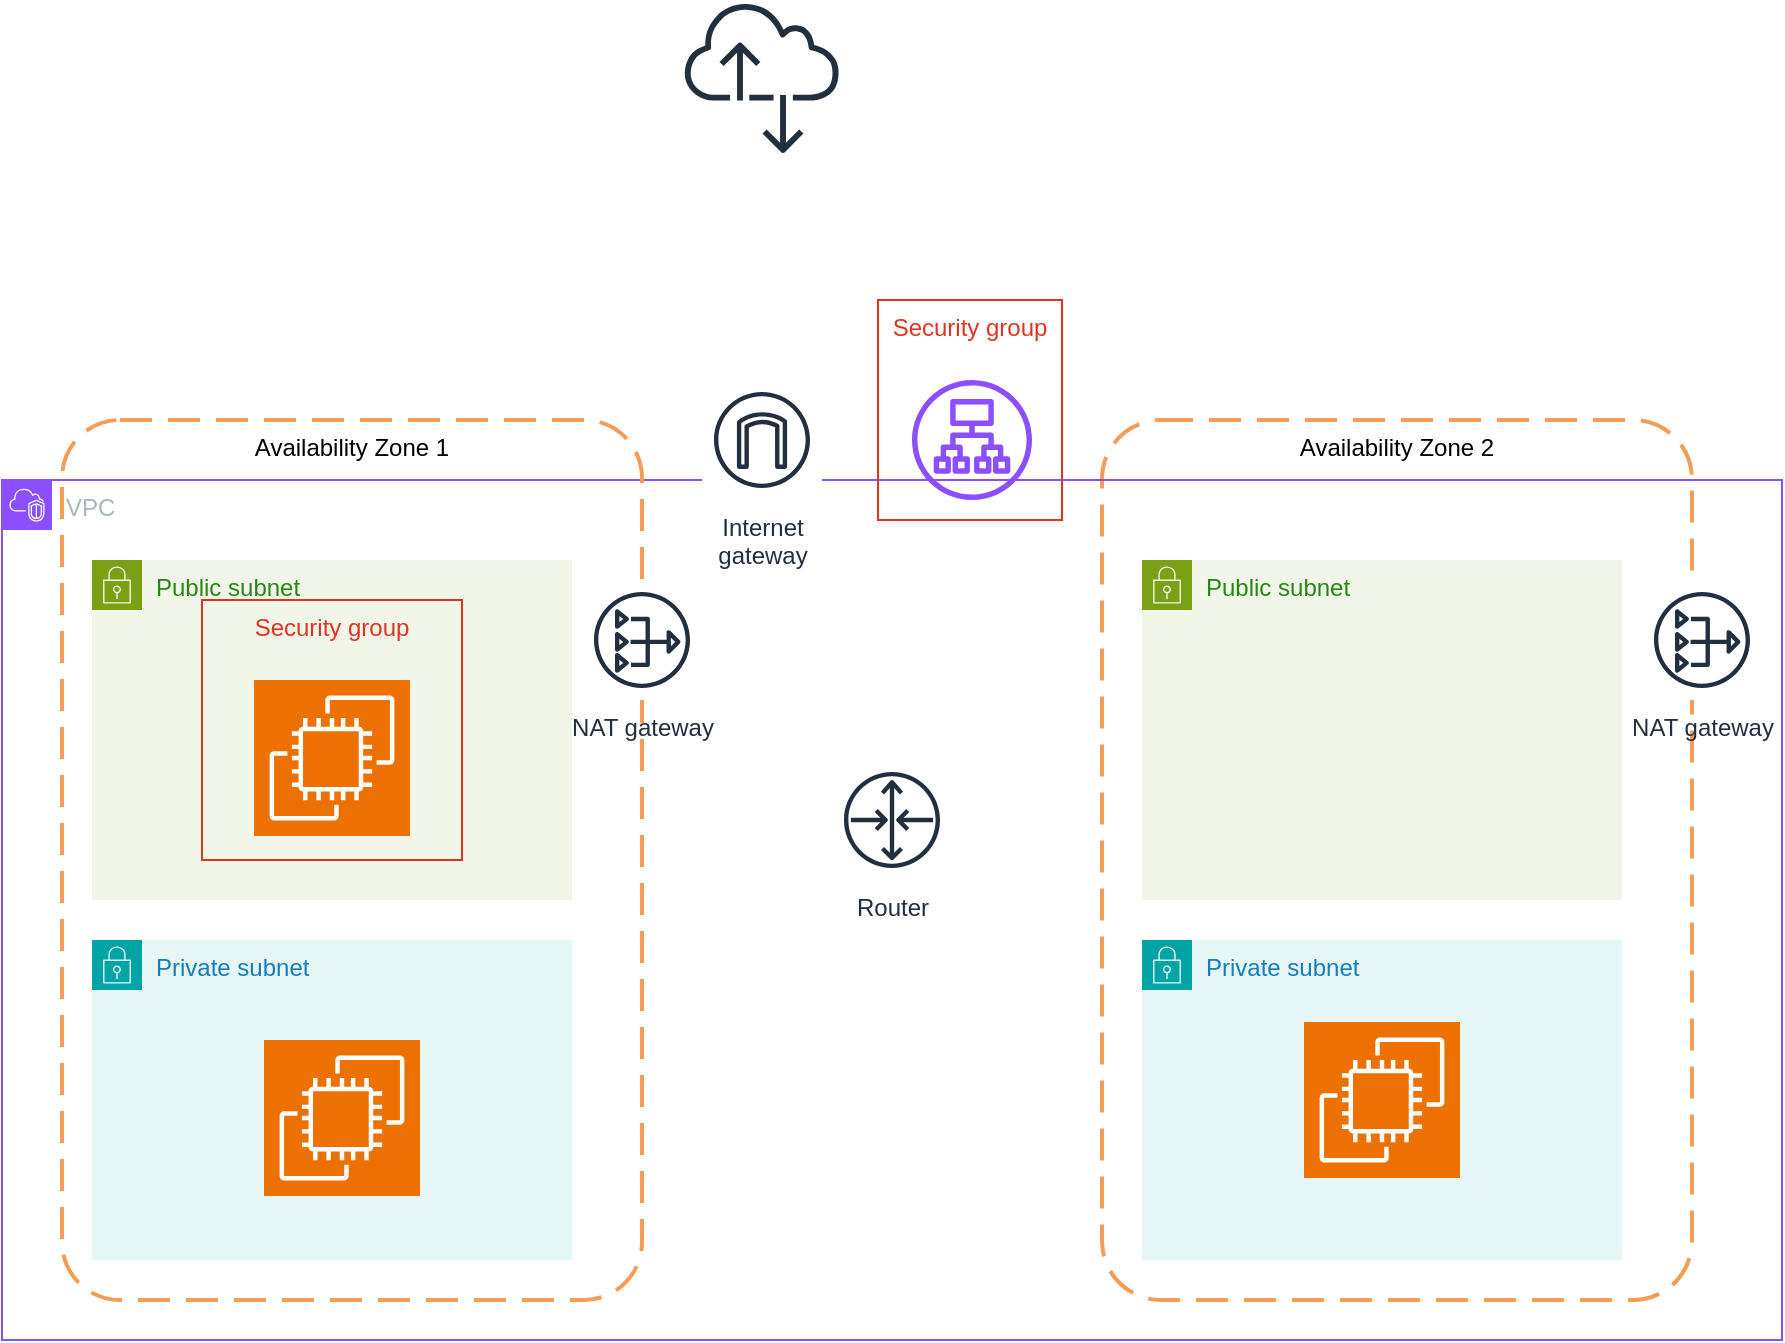 <mxfile version="23.1.8" type="github">
  <diagram name="Page-1" id="KzXKilguacRmD0BU-H4C">
    <mxGraphModel dx="2122" dy="1923" grid="1" gridSize="10" guides="1" tooltips="1" connect="1" arrows="1" fold="1" page="1" pageScale="1" pageWidth="850" pageHeight="1100" math="0" shadow="0">
      <root>
        <mxCell id="0" />
        <mxCell id="1" parent="0" />
        <mxCell id="WGfaBnjFPTLpz04p6OpU-4" value="Availability Zone 2" style="rounded=1;arcSize=10;dashed=1;strokeColor=#F59D56;fillColor=none;gradientColor=none;dashPattern=8 4;strokeWidth=2;verticalAlign=top;align=center;" vertex="1" parent="1">
          <mxGeometry x="520" y="200" width="295" height="440" as="geometry" />
        </mxCell>
        <mxCell id="LchhOQlb9Tnxj5TwKCO5-1" value="" style="sketch=0;outlineConnect=0;fontColor=#232F3E;gradientColor=none;fillColor=#232F3D;strokeColor=none;dashed=0;verticalLabelPosition=bottom;verticalAlign=top;align=center;html=1;fontSize=12;fontStyle=0;aspect=fixed;pointerEvents=1;shape=mxgraph.aws4.internet_alt2;" parent="1" vertex="1">
          <mxGeometry x="311" y="-10" width="78" height="78" as="geometry" />
        </mxCell>
        <mxCell id="WGfaBnjFPTLpz04p6OpU-2" value="VPC" style="points=[[0,0],[0.25,0],[0.5,0],[0.75,0],[1,0],[1,0.25],[1,0.5],[1,0.75],[1,1],[0.75,1],[0.5,1],[0.25,1],[0,1],[0,0.75],[0,0.5],[0,0.25]];outlineConnect=0;gradientColor=none;html=1;whiteSpace=wrap;fontSize=12;fontStyle=0;container=1;pointerEvents=0;collapsible=0;recursiveResize=0;shape=mxgraph.aws4.group;grIcon=mxgraph.aws4.group_vpc2;strokeColor=#8C4FFF;fillColor=none;verticalAlign=top;align=left;spacingLeft=30;fontColor=#AAB7B8;dashed=0;" vertex="1" parent="1">
          <mxGeometry x="-30" y="230" width="890" height="430" as="geometry" />
        </mxCell>
        <mxCell id="WGfaBnjFPTLpz04p6OpU-8" value="Public subnet" style="points=[[0,0],[0.25,0],[0.5,0],[0.75,0],[1,0],[1,0.25],[1,0.5],[1,0.75],[1,1],[0.75,1],[0.5,1],[0.25,1],[0,1],[0,0.75],[0,0.5],[0,0.25]];outlineConnect=0;gradientColor=none;html=1;whiteSpace=wrap;fontSize=12;fontStyle=0;container=1;pointerEvents=0;collapsible=0;recursiveResize=0;shape=mxgraph.aws4.group;grIcon=mxgraph.aws4.group_security_group;grStroke=0;strokeColor=#7AA116;fillColor=#F2F6E8;verticalAlign=top;align=left;spacingLeft=30;fontColor=#248814;dashed=0;" vertex="1" parent="WGfaBnjFPTLpz04p6OpU-2">
          <mxGeometry x="45" y="40" width="240" height="170" as="geometry" />
        </mxCell>
        <mxCell id="WGfaBnjFPTLpz04p6OpU-15" value="Security group" style="fillColor=none;strokeColor=#DD3522;verticalAlign=top;fontStyle=0;fontColor=#DD3522;whiteSpace=wrap;html=1;" vertex="1" parent="WGfaBnjFPTLpz04p6OpU-2">
          <mxGeometry x="100" y="60" width="130" height="130" as="geometry" />
        </mxCell>
        <mxCell id="WGfaBnjFPTLpz04p6OpU-16" value="" style="sketch=0;points=[[0,0,0],[0.25,0,0],[0.5,0,0],[0.75,0,0],[1,0,0],[0,1,0],[0.25,1,0],[0.5,1,0],[0.75,1,0],[1,1,0],[0,0.25,0],[0,0.5,0],[0,0.75,0],[1,0.25,0],[1,0.5,0],[1,0.75,0]];outlineConnect=0;fontColor=#232F3E;fillColor=#ED7100;strokeColor=#ffffff;dashed=0;verticalLabelPosition=bottom;verticalAlign=top;align=center;html=1;fontSize=12;fontStyle=0;aspect=fixed;shape=mxgraph.aws4.resourceIcon;resIcon=mxgraph.aws4.ec2;" vertex="1" parent="WGfaBnjFPTLpz04p6OpU-2">
          <mxGeometry x="126" y="100" width="78" height="78" as="geometry" />
        </mxCell>
        <mxCell id="WGfaBnjFPTLpz04p6OpU-22" value="Router" style="sketch=0;outlineConnect=0;fontColor=#232F3E;gradientColor=none;strokeColor=#232F3E;fillColor=#ffffff;dashed=0;verticalLabelPosition=bottom;verticalAlign=top;align=center;html=1;fontSize=12;fontStyle=0;aspect=fixed;shape=mxgraph.aws4.resourceIcon;resIcon=mxgraph.aws4.router;" vertex="1" parent="WGfaBnjFPTLpz04p6OpU-2">
          <mxGeometry x="415" y="140" width="60" height="60" as="geometry" />
        </mxCell>
        <mxCell id="WGfaBnjFPTLpz04p6OpU-10" value="Private subnet" style="points=[[0,0],[0.25,0],[0.5,0],[0.75,0],[1,0],[1,0.25],[1,0.5],[1,0.75],[1,1],[0.75,1],[0.5,1],[0.25,1],[0,1],[0,0.75],[0,0.5],[0,0.25]];outlineConnect=0;gradientColor=none;html=1;whiteSpace=wrap;fontSize=12;fontStyle=0;container=1;pointerEvents=0;collapsible=0;recursiveResize=0;shape=mxgraph.aws4.group;grIcon=mxgraph.aws4.group_security_group;grStroke=0;strokeColor=#00A4A6;fillColor=#E6F6F7;verticalAlign=top;align=left;spacingLeft=30;fontColor=#147EBA;dashed=0;" vertex="1" parent="WGfaBnjFPTLpz04p6OpU-2">
          <mxGeometry x="45" y="230" width="240" height="160" as="geometry" />
        </mxCell>
        <mxCell id="WGfaBnjFPTLpz04p6OpU-17" value="" style="sketch=0;points=[[0,0,0],[0.25,0,0],[0.5,0,0],[0.75,0,0],[1,0,0],[0,1,0],[0.25,1,0],[0.5,1,0],[0.75,1,0],[1,1,0],[0,0.25,0],[0,0.5,0],[0,0.75,0],[1,0.25,0],[1,0.5,0],[1,0.75,0]];outlineConnect=0;fontColor=#232F3E;fillColor=#ED7100;strokeColor=#ffffff;dashed=0;verticalLabelPosition=bottom;verticalAlign=top;align=center;html=1;fontSize=12;fontStyle=0;aspect=fixed;shape=mxgraph.aws4.resourceIcon;resIcon=mxgraph.aws4.ec2;" vertex="1" parent="WGfaBnjFPTLpz04p6OpU-10">
          <mxGeometry x="86" y="50" width="78" height="78" as="geometry" />
        </mxCell>
        <mxCell id="WGfaBnjFPTLpz04p6OpU-3" value="Availability Zone 1" style="rounded=1;arcSize=10;dashed=1;strokeColor=#F59D56;fillColor=none;gradientColor=none;dashPattern=8 4;strokeWidth=2;verticalAlign=top;" vertex="1" parent="WGfaBnjFPTLpz04p6OpU-2">
          <mxGeometry x="30" y="-30" width="290" height="440" as="geometry" />
        </mxCell>
        <mxCell id="WGfaBnjFPTLpz04p6OpU-19" value="NAT gateway" style="sketch=0;outlineConnect=0;fontColor=#232F3E;gradientColor=none;strokeColor=#232F3E;fillColor=#ffffff;dashed=0;verticalLabelPosition=bottom;verticalAlign=top;align=center;html=1;fontSize=12;fontStyle=0;aspect=fixed;shape=mxgraph.aws4.resourceIcon;resIcon=mxgraph.aws4.nat_gateway;" vertex="1" parent="WGfaBnjFPTLpz04p6OpU-2">
          <mxGeometry x="290" y="50" width="60" height="60" as="geometry" />
        </mxCell>
        <mxCell id="WGfaBnjFPTLpz04p6OpU-20" value="NAT gateway" style="sketch=0;outlineConnect=0;fontColor=#232F3E;gradientColor=none;strokeColor=#232F3E;fillColor=#ffffff;dashed=0;verticalLabelPosition=bottom;verticalAlign=top;align=center;html=1;fontSize=12;fontStyle=0;aspect=fixed;shape=mxgraph.aws4.resourceIcon;resIcon=mxgraph.aws4.nat_gateway;" vertex="1" parent="WGfaBnjFPTLpz04p6OpU-2">
          <mxGeometry x="820" y="50" width="60" height="60" as="geometry" />
        </mxCell>
        <mxCell id="WGfaBnjFPTLpz04p6OpU-7" value="Security group" style="fillColor=none;strokeColor=#DD3522;verticalAlign=top;fontStyle=0;fontColor=#DD3522;whiteSpace=wrap;html=1;" vertex="1" parent="1">
          <mxGeometry x="408" y="140" width="92" height="110" as="geometry" />
        </mxCell>
        <mxCell id="WGfaBnjFPTLpz04p6OpU-21" value="Internet&#xa;gateway" style="sketch=0;outlineConnect=0;fontColor=#232F3E;gradientColor=none;strokeColor=#232F3E;fillColor=#ffffff;dashed=0;verticalLabelPosition=bottom;verticalAlign=top;align=center;html=1;fontSize=12;fontStyle=0;aspect=fixed;shape=mxgraph.aws4.resourceIcon;resIcon=mxgraph.aws4.internet_gateway;" vertex="1" parent="1">
          <mxGeometry x="320" y="180" width="60" height="60" as="geometry" />
        </mxCell>
        <mxCell id="WGfaBnjFPTLpz04p6OpU-23" value="" style="sketch=0;outlineConnect=0;fontColor=#232F3E;gradientColor=none;fillColor=#8C4FFF;strokeColor=none;dashed=0;verticalLabelPosition=bottom;verticalAlign=top;align=center;html=1;fontSize=12;fontStyle=0;aspect=fixed;pointerEvents=1;shape=mxgraph.aws4.application_load_balancer;" vertex="1" parent="1">
          <mxGeometry x="425" y="180" width="60" height="60" as="geometry" />
        </mxCell>
        <mxCell id="WGfaBnjFPTLpz04p6OpU-9" value="Public subnet" style="points=[[0,0],[0.25,0],[0.5,0],[0.75,0],[1,0],[1,0.25],[1,0.5],[1,0.75],[1,1],[0.75,1],[0.5,1],[0.25,1],[0,1],[0,0.75],[0,0.5],[0,0.25]];outlineConnect=0;gradientColor=none;html=1;whiteSpace=wrap;fontSize=12;fontStyle=0;container=1;pointerEvents=0;collapsible=0;recursiveResize=0;shape=mxgraph.aws4.group;grIcon=mxgraph.aws4.group_security_group;grStroke=0;strokeColor=#7AA116;fillColor=#F2F6E8;verticalAlign=top;align=left;spacingLeft=30;fontColor=#248814;dashed=0;" vertex="1" parent="1">
          <mxGeometry x="540" y="270" width="240" height="170" as="geometry" />
        </mxCell>
        <mxCell id="WGfaBnjFPTLpz04p6OpU-11" value="Private subnet" style="points=[[0,0],[0.25,0],[0.5,0],[0.75,0],[1,0],[1,0.25],[1,0.5],[1,0.75],[1,1],[0.75,1],[0.5,1],[0.25,1],[0,1],[0,0.75],[0,0.5],[0,0.25]];outlineConnect=0;gradientColor=none;html=1;whiteSpace=wrap;fontSize=12;fontStyle=0;container=1;pointerEvents=0;collapsible=0;recursiveResize=0;shape=mxgraph.aws4.group;grIcon=mxgraph.aws4.group_security_group;grStroke=0;strokeColor=#00A4A6;fillColor=#E6F6F7;verticalAlign=top;align=left;spacingLeft=30;fontColor=#147EBA;dashed=0;" vertex="1" parent="1">
          <mxGeometry x="540" y="460" width="240" height="160" as="geometry" />
        </mxCell>
        <mxCell id="WGfaBnjFPTLpz04p6OpU-18" value="" style="sketch=0;points=[[0,0,0],[0.25,0,0],[0.5,0,0],[0.75,0,0],[1,0,0],[0,1,0],[0.25,1,0],[0.5,1,0],[0.75,1,0],[1,1,0],[0,0.25,0],[0,0.5,0],[0,0.75,0],[1,0.25,0],[1,0.5,0],[1,0.75,0]];outlineConnect=0;fontColor=#232F3E;fillColor=#ED7100;strokeColor=#ffffff;dashed=0;verticalLabelPosition=bottom;verticalAlign=top;align=center;html=1;fontSize=12;fontStyle=0;aspect=fixed;shape=mxgraph.aws4.resourceIcon;resIcon=mxgraph.aws4.ec2;" vertex="1" parent="WGfaBnjFPTLpz04p6OpU-11">
          <mxGeometry x="81" y="41" width="78" height="78" as="geometry" />
        </mxCell>
      </root>
    </mxGraphModel>
  </diagram>
</mxfile>
